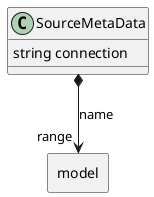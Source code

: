 @startuml

class "SourceMetaData" as Model {
 string connection

 
}

rectangle "model" as model {
}

Model *--> "range" model : name




@enduml
